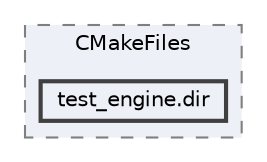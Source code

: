 digraph "/home/alexandros/Documents/PLT/V4/pokemon-championship/build/test/shared/CMakeFiles/test_engine.dir"
{
 // LATEX_PDF_SIZE
  bgcolor="transparent";
  edge [fontname=Helvetica,fontsize=10,labelfontname=Helvetica,labelfontsize=10];
  node [fontname=Helvetica,fontsize=10,shape=box,height=0.2,width=0.4];
  compound=true
  subgraph clusterdir_d6cfa8016d5aa5882cd380bb6c38aa43 {
    graph [ bgcolor="#edf0f7", pencolor="grey50", label="CMakeFiles", fontname=Helvetica,fontsize=10 style="filled,dashed", URL="dir_d6cfa8016d5aa5882cd380bb6c38aa43.html",tooltip=""]
  dir_33302ef21dea910966fbb768fdb37bec [label="test_engine.dir", fillcolor="#edf0f7", color="grey25", style="filled,bold", URL="dir_33302ef21dea910966fbb768fdb37bec.html",tooltip=""];
  }
}
